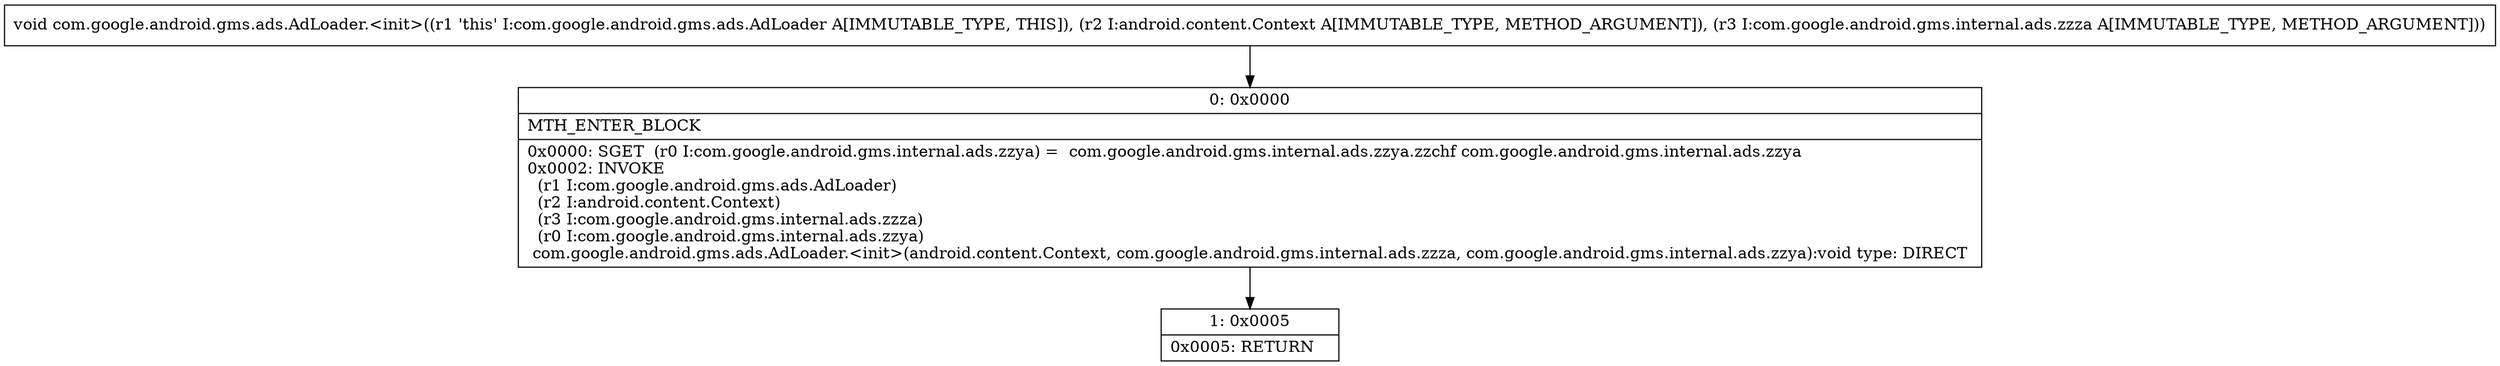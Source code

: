 digraph "CFG forcom.google.android.gms.ads.AdLoader.\<init\>(Landroid\/content\/Context;Lcom\/google\/android\/gms\/internal\/ads\/zzza;)V" {
Node_0 [shape=record,label="{0\:\ 0x0000|MTH_ENTER_BLOCK\l|0x0000: SGET  (r0 I:com.google.android.gms.internal.ads.zzya) =  com.google.android.gms.internal.ads.zzya.zzchf com.google.android.gms.internal.ads.zzya \l0x0002: INVOKE  \l  (r1 I:com.google.android.gms.ads.AdLoader)\l  (r2 I:android.content.Context)\l  (r3 I:com.google.android.gms.internal.ads.zzza)\l  (r0 I:com.google.android.gms.internal.ads.zzya)\l com.google.android.gms.ads.AdLoader.\<init\>(android.content.Context, com.google.android.gms.internal.ads.zzza, com.google.android.gms.internal.ads.zzya):void type: DIRECT \l}"];
Node_1 [shape=record,label="{1\:\ 0x0005|0x0005: RETURN   \l}"];
MethodNode[shape=record,label="{void com.google.android.gms.ads.AdLoader.\<init\>((r1 'this' I:com.google.android.gms.ads.AdLoader A[IMMUTABLE_TYPE, THIS]), (r2 I:android.content.Context A[IMMUTABLE_TYPE, METHOD_ARGUMENT]), (r3 I:com.google.android.gms.internal.ads.zzza A[IMMUTABLE_TYPE, METHOD_ARGUMENT])) }"];
MethodNode -> Node_0;
Node_0 -> Node_1;
}

